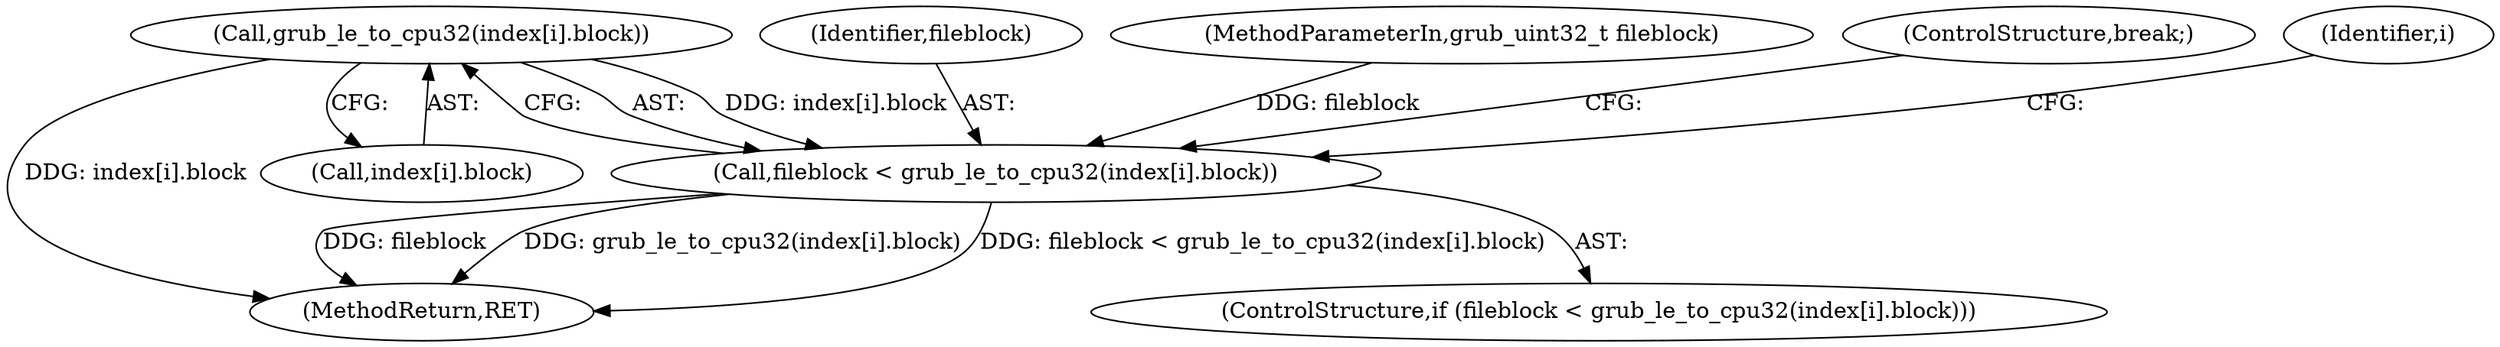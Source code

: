 digraph "0_radare2_65000a7fd9eea62359e6d6714f17b94a99a82edd_1@array" {
"1000152" [label="(Call,grub_le_to_cpu32(index[i].block))"];
"1000150" [label="(Call,fileblock < grub_le_to_cpu32(index[i].block))"];
"1000149" [label="(ControlStructure,if (fileblock < grub_le_to_cpu32(index[i].block)))"];
"1000153" [label="(Call,index[i].block)"];
"1000150" [label="(Call,fileblock < grub_le_to_cpu32(index[i].block))"];
"1000151" [label="(Identifier,fileblock)"];
"1000152" [label="(Call,grub_le_to_cpu32(index[i].block))"];
"1000104" [label="(MethodParameterIn,grub_uint32_t fileblock)"];
"1000158" [label="(ControlStructure,break;)"];
"1000147" [label="(Identifier,i)"];
"1000207" [label="(MethodReturn,RET)"];
"1000152" -> "1000150"  [label="AST: "];
"1000152" -> "1000153"  [label="CFG: "];
"1000153" -> "1000152"  [label="AST: "];
"1000150" -> "1000152"  [label="CFG: "];
"1000152" -> "1000207"  [label="DDG: index[i].block"];
"1000152" -> "1000150"  [label="DDG: index[i].block"];
"1000150" -> "1000149"  [label="AST: "];
"1000151" -> "1000150"  [label="AST: "];
"1000158" -> "1000150"  [label="CFG: "];
"1000147" -> "1000150"  [label="CFG: "];
"1000150" -> "1000207"  [label="DDG: fileblock"];
"1000150" -> "1000207"  [label="DDG: grub_le_to_cpu32(index[i].block)"];
"1000150" -> "1000207"  [label="DDG: fileblock < grub_le_to_cpu32(index[i].block)"];
"1000104" -> "1000150"  [label="DDG: fileblock"];
}
